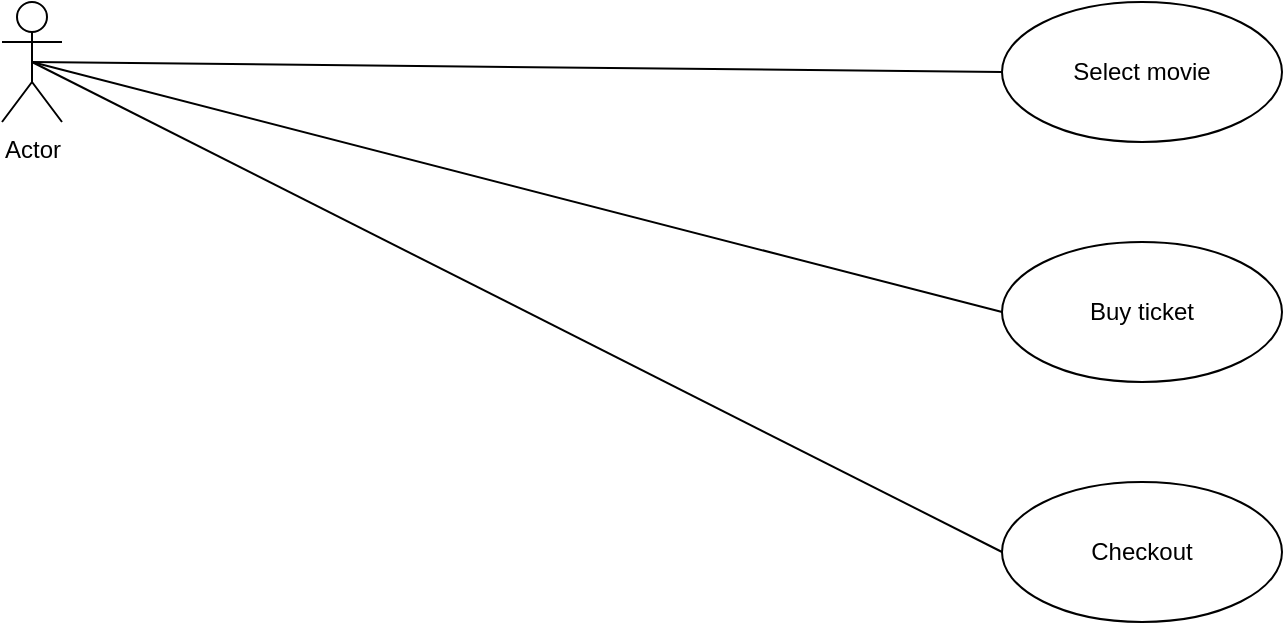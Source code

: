 <mxfile version="23.1.6" type="github">
  <diagram name="Page-1" id="ndIM923gPcJ5BQjnzAou">
    <mxGraphModel dx="1194" dy="790" grid="1" gridSize="10" guides="1" tooltips="1" connect="1" arrows="1" fold="1" page="1" pageScale="1" pageWidth="850" pageHeight="1100" math="0" shadow="0">
      <root>
        <mxCell id="0" />
        <mxCell id="1" parent="0" />
        <mxCell id="HaJKf6iVihUGfp7_LEjx-3" style="rounded=0;orthogonalLoop=1;jettySize=auto;html=1;exitX=0.5;exitY=0.5;exitDx=0;exitDy=0;exitPerimeter=0;entryX=0;entryY=0.5;entryDx=0;entryDy=0;endArrow=none;endFill=0;" edge="1" parent="1" source="HaJKf6iVihUGfp7_LEjx-1" target="HaJKf6iVihUGfp7_LEjx-2">
          <mxGeometry relative="1" as="geometry" />
        </mxCell>
        <mxCell id="HaJKf6iVihUGfp7_LEjx-7" style="rounded=0;orthogonalLoop=1;jettySize=auto;html=1;exitX=0.5;exitY=0.5;exitDx=0;exitDy=0;exitPerimeter=0;entryX=0;entryY=0.5;entryDx=0;entryDy=0;endArrow=none;endFill=0;" edge="1" parent="1" source="HaJKf6iVihUGfp7_LEjx-1" target="HaJKf6iVihUGfp7_LEjx-5">
          <mxGeometry relative="1" as="geometry" />
        </mxCell>
        <mxCell id="HaJKf6iVihUGfp7_LEjx-8" style="rounded=0;orthogonalLoop=1;jettySize=auto;html=1;exitX=0.5;exitY=0.5;exitDx=0;exitDy=0;exitPerimeter=0;entryX=0;entryY=0.5;entryDx=0;entryDy=0;endArrow=none;endFill=0;" edge="1" parent="1" source="HaJKf6iVihUGfp7_LEjx-1" target="HaJKf6iVihUGfp7_LEjx-6">
          <mxGeometry relative="1" as="geometry" />
        </mxCell>
        <mxCell id="HaJKf6iVihUGfp7_LEjx-1" value="Actor" style="shape=umlActor;verticalLabelPosition=bottom;verticalAlign=top;html=1;outlineConnect=0;" vertex="1" parent="1">
          <mxGeometry x="100" y="350" width="30" height="60" as="geometry" />
        </mxCell>
        <mxCell id="HaJKf6iVihUGfp7_LEjx-2" value="Select movie" style="ellipse;whiteSpace=wrap;html=1;" vertex="1" parent="1">
          <mxGeometry x="600" y="350" width="140" height="70" as="geometry" />
        </mxCell>
        <mxCell id="HaJKf6iVihUGfp7_LEjx-5" value="Buy ticket" style="ellipse;whiteSpace=wrap;html=1;" vertex="1" parent="1">
          <mxGeometry x="600" y="470" width="140" height="70" as="geometry" />
        </mxCell>
        <mxCell id="HaJKf6iVihUGfp7_LEjx-6" value="Checkout" style="ellipse;whiteSpace=wrap;html=1;" vertex="1" parent="1">
          <mxGeometry x="600" y="590" width="140" height="70" as="geometry" />
        </mxCell>
      </root>
    </mxGraphModel>
  </diagram>
</mxfile>
